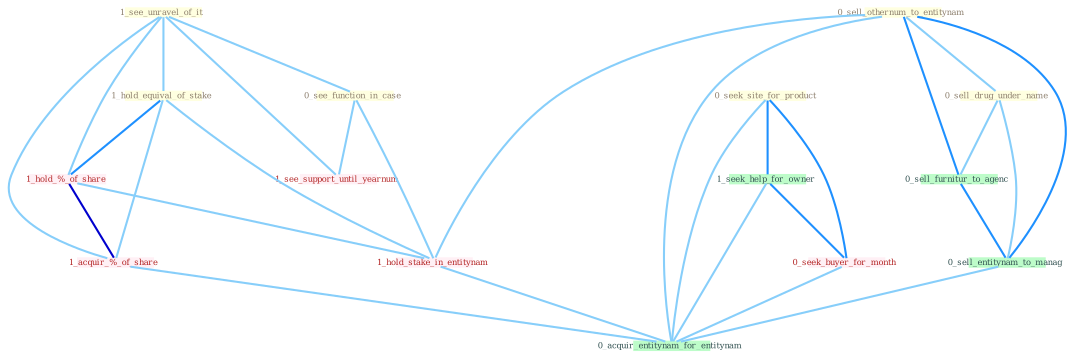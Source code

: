 Graph G{ 
    node
    [shape=polygon,style=filled,width=.5,height=.06,color="#BDFCC9",fixedsize=true,fontsize=4,
    fontcolor="#2f4f4f"];
    {node
    [color="#ffffe0", fontcolor="#8b7d6b"] "1_see_unravel_of_it " "0_seek_site_for_product " "0_see_function_in_case " "0_sell_othernum_to_entitynam " "1_hold_equival_of_stake " "0_sell_drug_under_name "}
{node [color="#fff0f5", fontcolor="#b22222"] "1_hold_%_of_share " "1_hold_stake_in_entitynam " "0_seek_buyer_for_month " "1_acquir_%_of_share " "1_see_support_until_yearnum "}
edge [color="#B0E2FF"];

	"1_see_unravel_of_it " -- "0_see_function_in_case " [w="1", color="#87cefa" ];
	"1_see_unravel_of_it " -- "1_hold_equival_of_stake " [w="1", color="#87cefa" ];
	"1_see_unravel_of_it " -- "1_hold_%_of_share " [w="1", color="#87cefa" ];
	"1_see_unravel_of_it " -- "1_acquir_%_of_share " [w="1", color="#87cefa" ];
	"1_see_unravel_of_it " -- "1_see_support_until_yearnum " [w="1", color="#87cefa" ];
	"0_seek_site_for_product " -- "1_seek_help_for_owner " [w="2", color="#1e90ff" , len=0.8];
	"0_seek_site_for_product " -- "0_seek_buyer_for_month " [w="2", color="#1e90ff" , len=0.8];
	"0_seek_site_for_product " -- "0_acquir_entitynam_for_entitynam " [w="1", color="#87cefa" ];
	"0_see_function_in_case " -- "1_hold_stake_in_entitynam " [w="1", color="#87cefa" ];
	"0_see_function_in_case " -- "1_see_support_until_yearnum " [w="1", color="#87cefa" ];
	"0_sell_othernum_to_entitynam " -- "0_sell_drug_under_name " [w="1", color="#87cefa" ];
	"0_sell_othernum_to_entitynam " -- "1_hold_stake_in_entitynam " [w="1", color="#87cefa" ];
	"0_sell_othernum_to_entitynam " -- "0_sell_furnitur_to_agenc " [w="2", color="#1e90ff" , len=0.8];
	"0_sell_othernum_to_entitynam " -- "0_sell_entitynam_to_manag " [w="2", color="#1e90ff" , len=0.8];
	"0_sell_othernum_to_entitynam " -- "0_acquir_entitynam_for_entitynam " [w="1", color="#87cefa" ];
	"1_hold_equival_of_stake " -- "1_hold_%_of_share " [w="2", color="#1e90ff" , len=0.8];
	"1_hold_equival_of_stake " -- "1_hold_stake_in_entitynam " [w="1", color="#87cefa" ];
	"1_hold_equival_of_stake " -- "1_acquir_%_of_share " [w="1", color="#87cefa" ];
	"0_sell_drug_under_name " -- "0_sell_furnitur_to_agenc " [w="1", color="#87cefa" ];
	"0_sell_drug_under_name " -- "0_sell_entitynam_to_manag " [w="1", color="#87cefa" ];
	"1_hold_%_of_share " -- "1_hold_stake_in_entitynam " [w="1", color="#87cefa" ];
	"1_hold_%_of_share " -- "1_acquir_%_of_share " [w="3", color="#0000cd" , len=0.6];
	"1_hold_stake_in_entitynam " -- "0_acquir_entitynam_for_entitynam " [w="1", color="#87cefa" ];
	"1_seek_help_for_owner " -- "0_seek_buyer_for_month " [w="2", color="#1e90ff" , len=0.8];
	"1_seek_help_for_owner " -- "0_acquir_entitynam_for_entitynam " [w="1", color="#87cefa" ];
	"0_seek_buyer_for_month " -- "0_acquir_entitynam_for_entitynam " [w="1", color="#87cefa" ];
	"1_acquir_%_of_share " -- "0_acquir_entitynam_for_entitynam " [w="1", color="#87cefa" ];
	"0_sell_furnitur_to_agenc " -- "0_sell_entitynam_to_manag " [w="2", color="#1e90ff" , len=0.8];
	"0_sell_entitynam_to_manag " -- "0_acquir_entitynam_for_entitynam " [w="1", color="#87cefa" ];
}